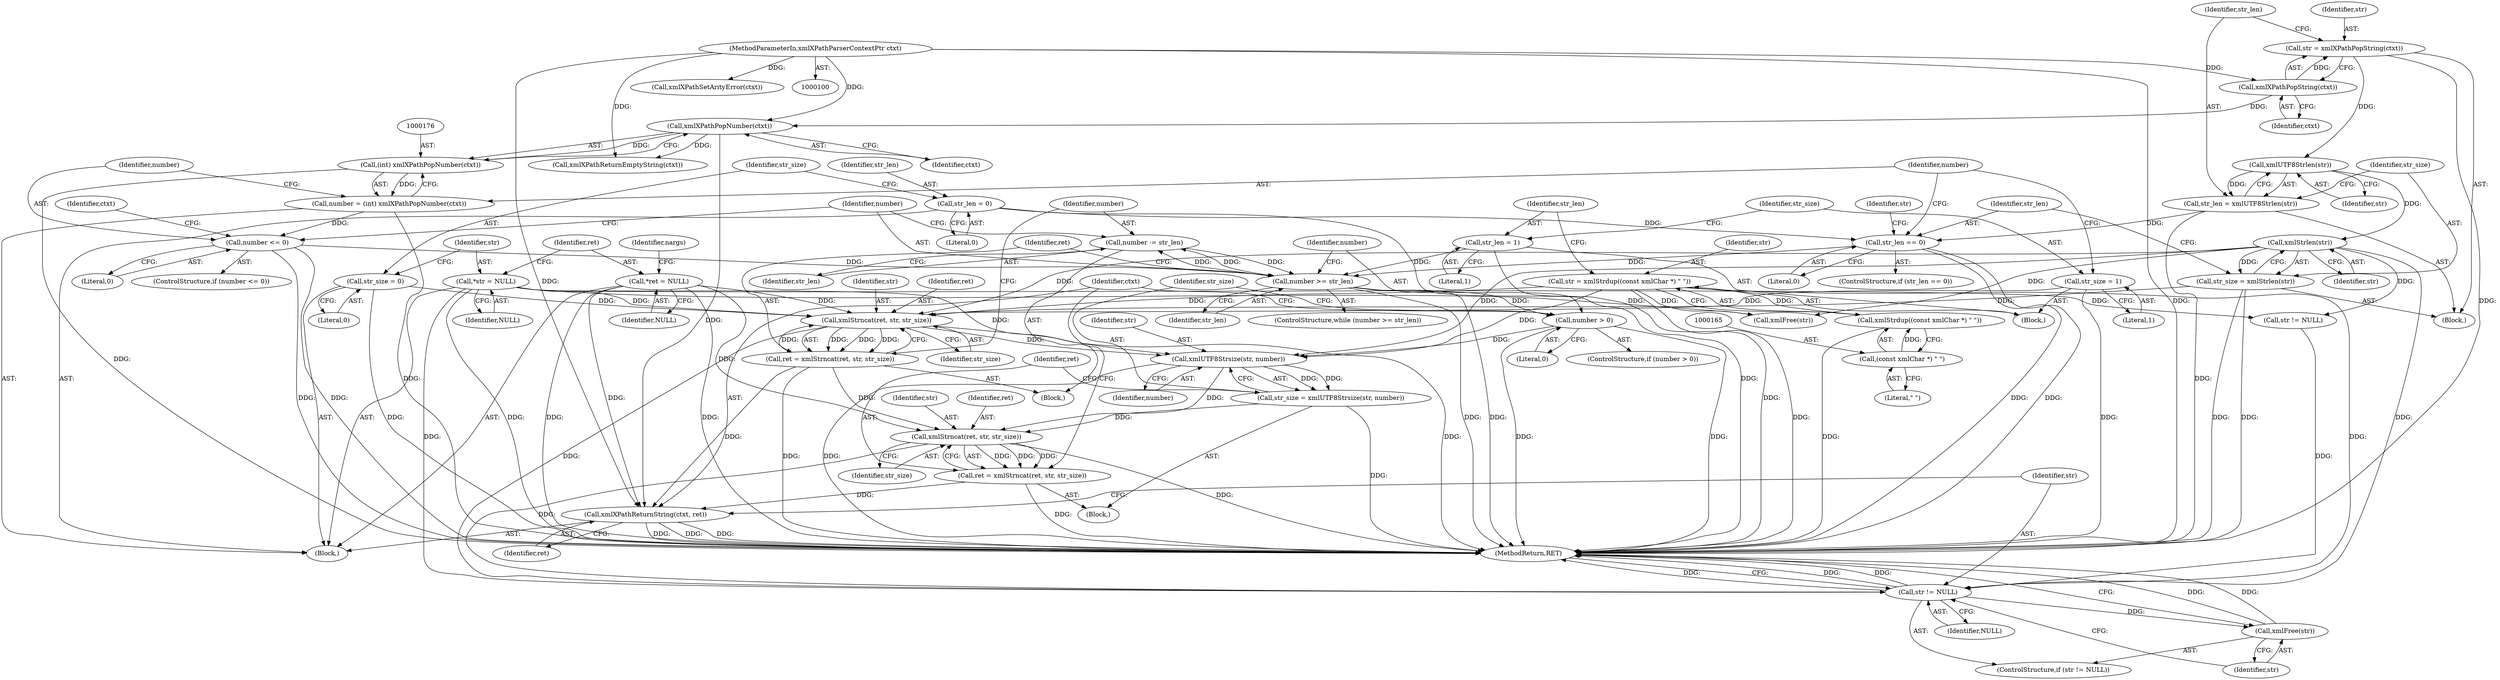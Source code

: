 digraph "0_Chrome_96dbafe288dbe2f0cc45fa3c39daf6d0c37acbab_9@pointer" {
"1000215" [label="(Call,xmlStrncat(ret, str, str_size))"];
"1000194" [label="(Call,ret = xmlStrncat(ret, str, str_size))"];
"1000196" [label="(Call,xmlStrncat(ret, str, str_size))"];
"1000118" [label="(Call,*ret = NULL)"];
"1000114" [label="(Call,*str = NULL)"];
"1000148" [label="(Call,xmlStrlen(str))"];
"1000144" [label="(Call,xmlUTF8Strlen(str))"];
"1000138" [label="(Call,str = xmlXPathPopString(ctxt))"];
"1000140" [label="(Call,xmlXPathPopString(ctxt))"];
"1000101" [label="(MethodParameterIn,xmlXPathParserContextPtr ctxt)"];
"1000161" [label="(Call,str = xmlStrdup((const xmlChar *) \" \"))"];
"1000163" [label="(Call,xmlStrdup((const xmlChar *) \" \"))"];
"1000164" [label="(Call,(const xmlChar *) \" \")"];
"1000170" [label="(Call,str_size = 1)"];
"1000146" [label="(Call,str_size = xmlStrlen(str))"];
"1000110" [label="(Call,str_size = 0)"];
"1000210" [label="(Call,xmlUTF8Strsize(str, number))"];
"1000204" [label="(Call,number > 0)"];
"1000190" [label="(Call,number >= str_len)"];
"1000200" [label="(Call,number -= str_len)"];
"1000180" [label="(Call,number <= 0)"];
"1000173" [label="(Call,number = (int) xmlXPathPopNumber(ctxt))"];
"1000175" [label="(Call,(int) xmlXPathPopNumber(ctxt))"];
"1000177" [label="(Call,xmlXPathPopNumber(ctxt))"];
"1000167" [label="(Call,str_len = 1)"];
"1000151" [label="(Call,str_len == 0)"];
"1000106" [label="(Call,str_len = 0)"];
"1000142" [label="(Call,str_len = xmlUTF8Strlen(str))"];
"1000208" [label="(Call,str_size = xmlUTF8Strsize(str, number))"];
"1000213" [label="(Call,ret = xmlStrncat(ret, str, str_size))"];
"1000219" [label="(Call,xmlXPathReturnString(ctxt, ret))"];
"1000223" [label="(Call,str != NULL)"];
"1000226" [label="(Call,xmlFree(str))"];
"1000204" [label="(Call,number > 0)"];
"1000161" [label="(Call,str = xmlStrdup((const xmlChar *) \" \"))"];
"1000170" [label="(Call,str_size = 1)"];
"1000191" [label="(Identifier,number)"];
"1000217" [label="(Identifier,str)"];
"1000149" [label="(Identifier,str)"];
"1000153" [label="(Literal,0)"];
"1000180" [label="(Call,number <= 0)"];
"1000194" [label="(Call,ret = xmlStrncat(ret, str, str_size))"];
"1000198" [label="(Identifier,str)"];
"1000146" [label="(Call,str_size = xmlStrlen(str))"];
"1000144" [label="(Call,xmlUTF8Strlen(str))"];
"1000150" [label="(ControlStructure,if (str_len == 0))"];
"1000228" [label="(MethodReturn,RET)"];
"1000145" [label="(Identifier,str)"];
"1000154" [label="(Block,)"];
"1000190" [label="(Call,number >= str_len)"];
"1000181" [label="(Identifier,number)"];
"1000151" [label="(Call,str_len == 0)"];
"1000119" [label="(Identifier,ret)"];
"1000147" [label="(Identifier,str_size)"];
"1000206" [label="(Literal,0)"];
"1000139" [label="(Identifier,str)"];
"1000213" [label="(Call,ret = xmlStrncat(ret, str, str_size))"];
"1000137" [label="(Block,)"];
"1000227" [label="(Identifier,str)"];
"1000141" [label="(Identifier,ctxt)"];
"1000202" [label="(Identifier,str_len)"];
"1000193" [label="(Block,)"];
"1000219" [label="(Call,xmlXPathReturnString(ctxt, ret))"];
"1000216" [label="(Identifier,ret)"];
"1000156" [label="(Call,str != NULL)"];
"1000177" [label="(Call,xmlXPathPopNumber(ctxt))"];
"1000224" [label="(Identifier,str)"];
"1000207" [label="(Block,)"];
"1000167" [label="(Call,str_len = 1)"];
"1000124" [label="(Identifier,nargs)"];
"1000199" [label="(Identifier,str_size)"];
"1000192" [label="(Identifier,str_len)"];
"1000226" [label="(Call,xmlFree(str))"];
"1000185" [label="(Identifier,ctxt)"];
"1000120" [label="(Identifier,NULL)"];
"1000208" [label="(Call,str_size = xmlUTF8Strsize(str, number))"];
"1000171" [label="(Identifier,str_size)"];
"1000215" [label="(Call,xmlStrncat(ret, str, str_size))"];
"1000101" [label="(MethodParameterIn,xmlXPathParserContextPtr ctxt)"];
"1000175" [label="(Call,(int) xmlXPathPopNumber(ctxt))"];
"1000166" [label="(Literal,\" \")"];
"1000174" [label="(Identifier,number)"];
"1000212" [label="(Identifier,number)"];
"1000196" [label="(Call,xmlStrncat(ret, str, str_size))"];
"1000225" [label="(Identifier,NULL)"];
"1000195" [label="(Identifier,ret)"];
"1000182" [label="(Literal,0)"];
"1000223" [label="(Call,str != NULL)"];
"1000218" [label="(Identifier,str_size)"];
"1000179" [label="(ControlStructure,if (number <= 0))"];
"1000189" [label="(ControlStructure,while (number >= str_len))"];
"1000214" [label="(Identifier,ret)"];
"1000205" [label="(Identifier,number)"];
"1000221" [label="(Identifier,ret)"];
"1000110" [label="(Call,str_size = 0)"];
"1000148" [label="(Call,xmlStrlen(str))"];
"1000184" [label="(Call,xmlXPathReturnEmptyString(ctxt))"];
"1000162" [label="(Identifier,str)"];
"1000211" [label="(Identifier,str)"];
"1000142" [label="(Call,str_len = xmlUTF8Strlen(str))"];
"1000169" [label="(Literal,1)"];
"1000115" [label="(Identifier,str)"];
"1000143" [label="(Identifier,str_len)"];
"1000186" [label="(Call,xmlFree(str))"];
"1000107" [label="(Identifier,str_len)"];
"1000197" [label="(Identifier,ret)"];
"1000164" [label="(Call,(const xmlChar *) \" \")"];
"1000138" [label="(Call,str = xmlXPathPopString(ctxt))"];
"1000210" [label="(Call,xmlUTF8Strsize(str, number))"];
"1000203" [label="(ControlStructure,if (number > 0))"];
"1000201" [label="(Identifier,number)"];
"1000163" [label="(Call,xmlStrdup((const xmlChar *) \" \"))"];
"1000173" [label="(Call,number = (int) xmlXPathPopNumber(ctxt))"];
"1000157" [label="(Identifier,str)"];
"1000114" [label="(Call,*str = NULL)"];
"1000112" [label="(Literal,0)"];
"1000220" [label="(Identifier,ctxt)"];
"1000200" [label="(Call,number -= str_len)"];
"1000152" [label="(Identifier,str_len)"];
"1000209" [label="(Identifier,str_size)"];
"1000106" [label="(Call,str_len = 0)"];
"1000222" [label="(ControlStructure,if (str != NULL))"];
"1000103" [label="(Block,)"];
"1000178" [label="(Identifier,ctxt)"];
"1000130" [label="(Call,xmlXPathSetArityError(ctxt))"];
"1000108" [label="(Literal,0)"];
"1000140" [label="(Call,xmlXPathPopString(ctxt))"];
"1000116" [label="(Identifier,NULL)"];
"1000168" [label="(Identifier,str_len)"];
"1000111" [label="(Identifier,str_size)"];
"1000172" [label="(Literal,1)"];
"1000118" [label="(Call,*ret = NULL)"];
"1000215" -> "1000213"  [label="AST: "];
"1000215" -> "1000218"  [label="CFG: "];
"1000216" -> "1000215"  [label="AST: "];
"1000217" -> "1000215"  [label="AST: "];
"1000218" -> "1000215"  [label="AST: "];
"1000213" -> "1000215"  [label="CFG: "];
"1000215" -> "1000228"  [label="DDG: "];
"1000215" -> "1000213"  [label="DDG: "];
"1000215" -> "1000213"  [label="DDG: "];
"1000215" -> "1000213"  [label="DDG: "];
"1000194" -> "1000215"  [label="DDG: "];
"1000118" -> "1000215"  [label="DDG: "];
"1000210" -> "1000215"  [label="DDG: "];
"1000208" -> "1000215"  [label="DDG: "];
"1000215" -> "1000223"  [label="DDG: "];
"1000194" -> "1000193"  [label="AST: "];
"1000194" -> "1000196"  [label="CFG: "];
"1000195" -> "1000194"  [label="AST: "];
"1000196" -> "1000194"  [label="AST: "];
"1000201" -> "1000194"  [label="CFG: "];
"1000194" -> "1000228"  [label="DDG: "];
"1000196" -> "1000194"  [label="DDG: "];
"1000196" -> "1000194"  [label="DDG: "];
"1000196" -> "1000194"  [label="DDG: "];
"1000194" -> "1000196"  [label="DDG: "];
"1000194" -> "1000219"  [label="DDG: "];
"1000196" -> "1000199"  [label="CFG: "];
"1000197" -> "1000196"  [label="AST: "];
"1000198" -> "1000196"  [label="AST: "];
"1000199" -> "1000196"  [label="AST: "];
"1000196" -> "1000228"  [label="DDG: "];
"1000118" -> "1000196"  [label="DDG: "];
"1000114" -> "1000196"  [label="DDG: "];
"1000148" -> "1000196"  [label="DDG: "];
"1000161" -> "1000196"  [label="DDG: "];
"1000170" -> "1000196"  [label="DDG: "];
"1000146" -> "1000196"  [label="DDG: "];
"1000110" -> "1000196"  [label="DDG: "];
"1000196" -> "1000210"  [label="DDG: "];
"1000196" -> "1000223"  [label="DDG: "];
"1000118" -> "1000103"  [label="AST: "];
"1000118" -> "1000120"  [label="CFG: "];
"1000119" -> "1000118"  [label="AST: "];
"1000120" -> "1000118"  [label="AST: "];
"1000124" -> "1000118"  [label="CFG: "];
"1000118" -> "1000228"  [label="DDG: "];
"1000118" -> "1000228"  [label="DDG: "];
"1000118" -> "1000219"  [label="DDG: "];
"1000114" -> "1000103"  [label="AST: "];
"1000114" -> "1000116"  [label="CFG: "];
"1000115" -> "1000114"  [label="AST: "];
"1000116" -> "1000114"  [label="AST: "];
"1000119" -> "1000114"  [label="CFG: "];
"1000114" -> "1000228"  [label="DDG: "];
"1000114" -> "1000156"  [label="DDG: "];
"1000114" -> "1000186"  [label="DDG: "];
"1000114" -> "1000210"  [label="DDG: "];
"1000114" -> "1000223"  [label="DDG: "];
"1000148" -> "1000146"  [label="AST: "];
"1000148" -> "1000149"  [label="CFG: "];
"1000149" -> "1000148"  [label="AST: "];
"1000146" -> "1000148"  [label="CFG: "];
"1000148" -> "1000146"  [label="DDG: "];
"1000144" -> "1000148"  [label="DDG: "];
"1000148" -> "1000156"  [label="DDG: "];
"1000148" -> "1000186"  [label="DDG: "];
"1000148" -> "1000210"  [label="DDG: "];
"1000148" -> "1000223"  [label="DDG: "];
"1000144" -> "1000142"  [label="AST: "];
"1000144" -> "1000145"  [label="CFG: "];
"1000145" -> "1000144"  [label="AST: "];
"1000142" -> "1000144"  [label="CFG: "];
"1000144" -> "1000142"  [label="DDG: "];
"1000138" -> "1000144"  [label="DDG: "];
"1000138" -> "1000137"  [label="AST: "];
"1000138" -> "1000140"  [label="CFG: "];
"1000139" -> "1000138"  [label="AST: "];
"1000140" -> "1000138"  [label="AST: "];
"1000143" -> "1000138"  [label="CFG: "];
"1000138" -> "1000228"  [label="DDG: "];
"1000140" -> "1000138"  [label="DDG: "];
"1000140" -> "1000141"  [label="CFG: "];
"1000141" -> "1000140"  [label="AST: "];
"1000101" -> "1000140"  [label="DDG: "];
"1000140" -> "1000177"  [label="DDG: "];
"1000101" -> "1000100"  [label="AST: "];
"1000101" -> "1000228"  [label="DDG: "];
"1000101" -> "1000130"  [label="DDG: "];
"1000101" -> "1000177"  [label="DDG: "];
"1000101" -> "1000184"  [label="DDG: "];
"1000101" -> "1000219"  [label="DDG: "];
"1000161" -> "1000154"  [label="AST: "];
"1000161" -> "1000163"  [label="CFG: "];
"1000162" -> "1000161"  [label="AST: "];
"1000163" -> "1000161"  [label="AST: "];
"1000168" -> "1000161"  [label="CFG: "];
"1000161" -> "1000228"  [label="DDG: "];
"1000163" -> "1000161"  [label="DDG: "];
"1000161" -> "1000186"  [label="DDG: "];
"1000161" -> "1000210"  [label="DDG: "];
"1000161" -> "1000223"  [label="DDG: "];
"1000163" -> "1000164"  [label="CFG: "];
"1000164" -> "1000163"  [label="AST: "];
"1000163" -> "1000228"  [label="DDG: "];
"1000164" -> "1000163"  [label="DDG: "];
"1000164" -> "1000166"  [label="CFG: "];
"1000165" -> "1000164"  [label="AST: "];
"1000166" -> "1000164"  [label="AST: "];
"1000170" -> "1000154"  [label="AST: "];
"1000170" -> "1000172"  [label="CFG: "];
"1000171" -> "1000170"  [label="AST: "];
"1000172" -> "1000170"  [label="AST: "];
"1000174" -> "1000170"  [label="CFG: "];
"1000170" -> "1000228"  [label="DDG: "];
"1000146" -> "1000137"  [label="AST: "];
"1000147" -> "1000146"  [label="AST: "];
"1000152" -> "1000146"  [label="CFG: "];
"1000146" -> "1000228"  [label="DDG: "];
"1000146" -> "1000228"  [label="DDG: "];
"1000110" -> "1000103"  [label="AST: "];
"1000110" -> "1000112"  [label="CFG: "];
"1000111" -> "1000110"  [label="AST: "];
"1000112" -> "1000110"  [label="AST: "];
"1000115" -> "1000110"  [label="CFG: "];
"1000110" -> "1000228"  [label="DDG: "];
"1000210" -> "1000208"  [label="AST: "];
"1000210" -> "1000212"  [label="CFG: "];
"1000211" -> "1000210"  [label="AST: "];
"1000212" -> "1000210"  [label="AST: "];
"1000208" -> "1000210"  [label="CFG: "];
"1000210" -> "1000228"  [label="DDG: "];
"1000210" -> "1000208"  [label="DDG: "];
"1000210" -> "1000208"  [label="DDG: "];
"1000204" -> "1000210"  [label="DDG: "];
"1000204" -> "1000203"  [label="AST: "];
"1000204" -> "1000206"  [label="CFG: "];
"1000205" -> "1000204"  [label="AST: "];
"1000206" -> "1000204"  [label="AST: "];
"1000209" -> "1000204"  [label="CFG: "];
"1000220" -> "1000204"  [label="CFG: "];
"1000204" -> "1000228"  [label="DDG: "];
"1000204" -> "1000228"  [label="DDG: "];
"1000190" -> "1000204"  [label="DDG: "];
"1000190" -> "1000189"  [label="AST: "];
"1000190" -> "1000192"  [label="CFG: "];
"1000191" -> "1000190"  [label="AST: "];
"1000192" -> "1000190"  [label="AST: "];
"1000195" -> "1000190"  [label="CFG: "];
"1000205" -> "1000190"  [label="CFG: "];
"1000190" -> "1000228"  [label="DDG: "];
"1000190" -> "1000228"  [label="DDG: "];
"1000200" -> "1000190"  [label="DDG: "];
"1000180" -> "1000190"  [label="DDG: "];
"1000167" -> "1000190"  [label="DDG: "];
"1000151" -> "1000190"  [label="DDG: "];
"1000190" -> "1000200"  [label="DDG: "];
"1000190" -> "1000200"  [label="DDG: "];
"1000200" -> "1000193"  [label="AST: "];
"1000200" -> "1000202"  [label="CFG: "];
"1000201" -> "1000200"  [label="AST: "];
"1000202" -> "1000200"  [label="AST: "];
"1000191" -> "1000200"  [label="CFG: "];
"1000180" -> "1000179"  [label="AST: "];
"1000180" -> "1000182"  [label="CFG: "];
"1000181" -> "1000180"  [label="AST: "];
"1000182" -> "1000180"  [label="AST: "];
"1000185" -> "1000180"  [label="CFG: "];
"1000191" -> "1000180"  [label="CFG: "];
"1000180" -> "1000228"  [label="DDG: "];
"1000180" -> "1000228"  [label="DDG: "];
"1000173" -> "1000180"  [label="DDG: "];
"1000173" -> "1000103"  [label="AST: "];
"1000173" -> "1000175"  [label="CFG: "];
"1000174" -> "1000173"  [label="AST: "];
"1000175" -> "1000173"  [label="AST: "];
"1000181" -> "1000173"  [label="CFG: "];
"1000173" -> "1000228"  [label="DDG: "];
"1000175" -> "1000173"  [label="DDG: "];
"1000175" -> "1000177"  [label="CFG: "];
"1000176" -> "1000175"  [label="AST: "];
"1000177" -> "1000175"  [label="AST: "];
"1000175" -> "1000228"  [label="DDG: "];
"1000177" -> "1000175"  [label="DDG: "];
"1000177" -> "1000178"  [label="CFG: "];
"1000178" -> "1000177"  [label="AST: "];
"1000177" -> "1000184"  [label="DDG: "];
"1000177" -> "1000219"  [label="DDG: "];
"1000167" -> "1000154"  [label="AST: "];
"1000167" -> "1000169"  [label="CFG: "];
"1000168" -> "1000167"  [label="AST: "];
"1000169" -> "1000167"  [label="AST: "];
"1000171" -> "1000167"  [label="CFG: "];
"1000167" -> "1000228"  [label="DDG: "];
"1000151" -> "1000150"  [label="AST: "];
"1000151" -> "1000153"  [label="CFG: "];
"1000152" -> "1000151"  [label="AST: "];
"1000153" -> "1000151"  [label="AST: "];
"1000157" -> "1000151"  [label="CFG: "];
"1000174" -> "1000151"  [label="CFG: "];
"1000151" -> "1000228"  [label="DDG: "];
"1000151" -> "1000228"  [label="DDG: "];
"1000106" -> "1000151"  [label="DDG: "];
"1000142" -> "1000151"  [label="DDG: "];
"1000106" -> "1000103"  [label="AST: "];
"1000106" -> "1000108"  [label="CFG: "];
"1000107" -> "1000106"  [label="AST: "];
"1000108" -> "1000106"  [label="AST: "];
"1000111" -> "1000106"  [label="CFG: "];
"1000106" -> "1000228"  [label="DDG: "];
"1000142" -> "1000137"  [label="AST: "];
"1000143" -> "1000142"  [label="AST: "];
"1000147" -> "1000142"  [label="CFG: "];
"1000142" -> "1000228"  [label="DDG: "];
"1000208" -> "1000207"  [label="AST: "];
"1000209" -> "1000208"  [label="AST: "];
"1000214" -> "1000208"  [label="CFG: "];
"1000208" -> "1000228"  [label="DDG: "];
"1000213" -> "1000207"  [label="AST: "];
"1000214" -> "1000213"  [label="AST: "];
"1000220" -> "1000213"  [label="CFG: "];
"1000213" -> "1000228"  [label="DDG: "];
"1000213" -> "1000219"  [label="DDG: "];
"1000219" -> "1000103"  [label="AST: "];
"1000219" -> "1000221"  [label="CFG: "];
"1000220" -> "1000219"  [label="AST: "];
"1000221" -> "1000219"  [label="AST: "];
"1000224" -> "1000219"  [label="CFG: "];
"1000219" -> "1000228"  [label="DDG: "];
"1000219" -> "1000228"  [label="DDG: "];
"1000219" -> "1000228"  [label="DDG: "];
"1000223" -> "1000222"  [label="AST: "];
"1000223" -> "1000225"  [label="CFG: "];
"1000224" -> "1000223"  [label="AST: "];
"1000225" -> "1000223"  [label="AST: "];
"1000227" -> "1000223"  [label="CFG: "];
"1000228" -> "1000223"  [label="CFG: "];
"1000223" -> "1000228"  [label="DDG: "];
"1000223" -> "1000228"  [label="DDG: "];
"1000223" -> "1000228"  [label="DDG: "];
"1000156" -> "1000223"  [label="DDG: "];
"1000223" -> "1000226"  [label="DDG: "];
"1000226" -> "1000222"  [label="AST: "];
"1000226" -> "1000227"  [label="CFG: "];
"1000227" -> "1000226"  [label="AST: "];
"1000228" -> "1000226"  [label="CFG: "];
"1000226" -> "1000228"  [label="DDG: "];
"1000226" -> "1000228"  [label="DDG: "];
}
